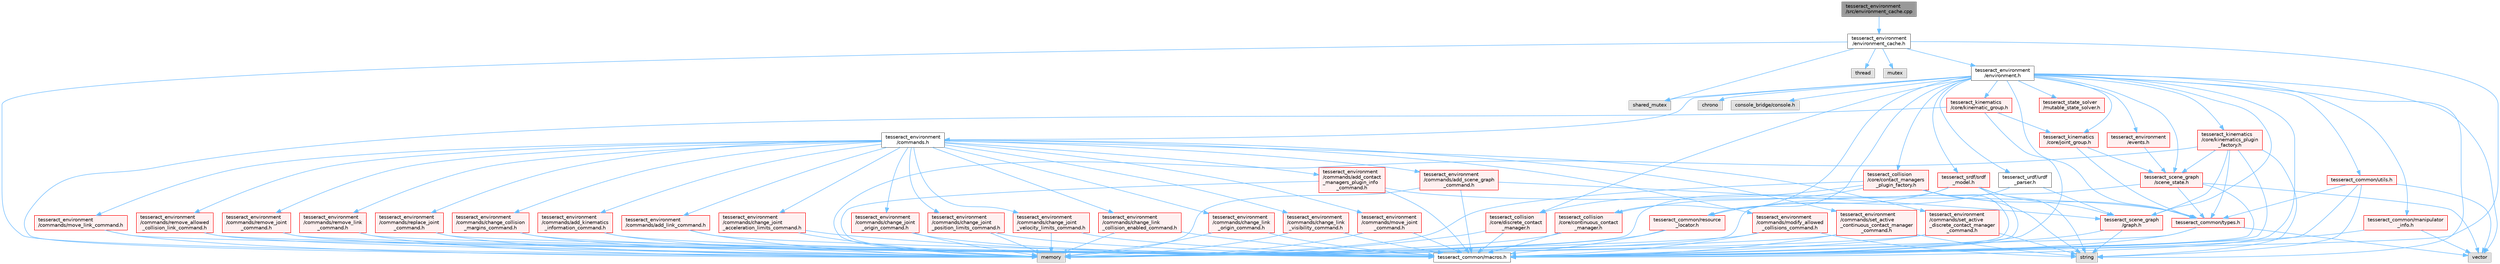 digraph "tesseract_environment/src/environment_cache.cpp"
{
 // LATEX_PDF_SIZE
  bgcolor="transparent";
  edge [fontname=Helvetica,fontsize=10,labelfontname=Helvetica,labelfontsize=10];
  node [fontname=Helvetica,fontsize=10,shape=box,height=0.2,width=0.4];
  Node1 [label="tesseract_environment\l/src/environment_cache.cpp",height=0.2,width=0.4,color="gray40", fillcolor="grey60", style="filled", fontcolor="black",tooltip="Default environment cache."];
  Node1 -> Node2 [color="steelblue1",style="solid"];
  Node2 [label="tesseract_environment\l/environment_cache.h",height=0.2,width=0.4,color="grey40", fillcolor="white", style="filled",URL="$d0/df2/environment__cache_8h.html",tooltip="A environment cache."];
  Node2 -> Node3 [color="steelblue1",style="solid"];
  Node3 [label="tesseract_common/macros.h",height=0.2,width=0.4,color="grey40", fillcolor="white", style="filled",URL="$de/d3c/macros_8h.html",tooltip="Common Tesseract Macros."];
  Node2 -> Node4 [color="steelblue1",style="solid"];
  Node4 [label="memory",height=0.2,width=0.4,color="grey60", fillcolor="#E0E0E0", style="filled",tooltip=" "];
  Node2 -> Node5 [color="steelblue1",style="solid"];
  Node5 [label="thread",height=0.2,width=0.4,color="grey60", fillcolor="#E0E0E0", style="filled",tooltip=" "];
  Node2 -> Node6 [color="steelblue1",style="solid"];
  Node6 [label="mutex",height=0.2,width=0.4,color="grey60", fillcolor="#E0E0E0", style="filled",tooltip=" "];
  Node2 -> Node7 [color="steelblue1",style="solid"];
  Node7 [label="shared_mutex",height=0.2,width=0.4,color="grey60", fillcolor="#E0E0E0", style="filled",tooltip=" "];
  Node2 -> Node8 [color="steelblue1",style="solid"];
  Node8 [label="tesseract_environment\l/environment.h",height=0.2,width=0.4,color="grey40", fillcolor="white", style="filled",URL="$de/d26/environment_8h.html",tooltip=" "];
  Node8 -> Node3 [color="steelblue1",style="solid"];
  Node8 -> Node9 [color="steelblue1",style="solid"];
  Node9 [label="vector",height=0.2,width=0.4,color="grey60", fillcolor="#E0E0E0", style="filled",tooltip=" "];
  Node8 -> Node10 [color="steelblue1",style="solid"];
  Node10 [label="string",height=0.2,width=0.4,color="grey60", fillcolor="#E0E0E0", style="filled",tooltip=" "];
  Node8 -> Node7 [color="steelblue1",style="solid"];
  Node8 -> Node11 [color="steelblue1",style="solid"];
  Node11 [label="chrono",height=0.2,width=0.4,color="grey60", fillcolor="#E0E0E0", style="filled",tooltip=" "];
  Node8 -> Node12 [color="steelblue1",style="solid"];
  Node12 [label="console_bridge/console.h",height=0.2,width=0.4,color="grey60", fillcolor="#E0E0E0", style="filled",tooltip=" "];
  Node8 -> Node13 [color="steelblue1",style="solid"];
  Node13 [label="tesseract_environment\l/commands.h",height=0.2,width=0.4,color="grey40", fillcolor="white", style="filled",URL="$d5/d90/commands_8h.html",tooltip="This contains classes for recording operations applied to the environment for tracking changes...."];
  Node13 -> Node14 [color="steelblue1",style="solid"];
  Node14 [label="tesseract_environment\l/commands/add_contact\l_managers_plugin_info\l_command.h",height=0.2,width=0.4,color="red", fillcolor="#FFF0F0", style="filled",URL="$db/d41/add__contact__managers__plugin__info__command_8h.html",tooltip="Used to add contact managers plugin info to the environment."];
  Node14 -> Node3 [color="steelblue1",style="solid"];
  Node14 -> Node4 [color="steelblue1",style="solid"];
  Node14 -> Node17 [color="steelblue1",style="solid"];
  Node17 [label="tesseract_common/types.h",height=0.2,width=0.4,color="red", fillcolor="#FFF0F0", style="filled",URL="$dd/ddb/tesseract__common_2include_2tesseract__common_2types_8h.html",tooltip="Common Tesseract Types."];
  Node17 -> Node3 [color="steelblue1",style="solid"];
  Node17 -> Node9 [color="steelblue1",style="solid"];
  Node17 -> Node4 [color="steelblue1",style="solid"];
  Node13 -> Node28 [color="steelblue1",style="solid"];
  Node28 [label="tesseract_environment\l/commands/add_link_command.h",height=0.2,width=0.4,color="red", fillcolor="#FFF0F0", style="filled",URL="$da/db7/add__link__command_8h.html",tooltip="Used to add link and joint to environment."];
  Node28 -> Node3 [color="steelblue1",style="solid"];
  Node28 -> Node4 [color="steelblue1",style="solid"];
  Node13 -> Node33 [color="steelblue1",style="solid"];
  Node33 [label="tesseract_environment\l/commands/add_kinematics\l_information_command.h",height=0.2,width=0.4,color="red", fillcolor="#FFF0F0", style="filled",URL="$d6/d07/add__kinematics__information__command_8h.html",tooltip="Used to kinematics information to the environment."];
  Node33 -> Node3 [color="steelblue1",style="solid"];
  Node33 -> Node4 [color="steelblue1",style="solid"];
  Node13 -> Node44 [color="steelblue1",style="solid"];
  Node44 [label="tesseract_environment\l/commands/add_scene_graph\l_command.h",height=0.2,width=0.4,color="red", fillcolor="#FFF0F0", style="filled",URL="$df/ddd/add__scene__graph__command_8h.html",tooltip="Used to add scene graph to the environment."];
  Node44 -> Node3 [color="steelblue1",style="solid"];
  Node44 -> Node4 [color="steelblue1",style="solid"];
  Node44 -> Node45 [color="steelblue1",style="solid"];
  Node45 [label="tesseract_scene_graph\l/graph.h",height=0.2,width=0.4,color="red", fillcolor="#FFF0F0", style="filled",URL="$d6/df3/graph_8h.html",tooltip="A basic scene graph using boost."];
  Node45 -> Node3 [color="steelblue1",style="solid"];
  Node45 -> Node10 [color="steelblue1",style="solid"];
  Node13 -> Node52 [color="steelblue1",style="solid"];
  Node52 [label="tesseract_environment\l/commands/change_joint\l_acceleration_limits_command.h",height=0.2,width=0.4,color="red", fillcolor="#FFF0F0", style="filled",URL="$da/d98/change__joint__acceleration__limits__command_8h.html",tooltip="Used to change a joints acceleration limits in environment."];
  Node52 -> Node3 [color="steelblue1",style="solid"];
  Node52 -> Node4 [color="steelblue1",style="solid"];
  Node13 -> Node55 [color="steelblue1",style="solid"];
  Node55 [label="tesseract_environment\l/commands/change_joint\l_origin_command.h",height=0.2,width=0.4,color="red", fillcolor="#FFF0F0", style="filled",URL="$df/dd7/change__joint__origin__command_8h.html",tooltip="Used to change a joints origin in environment."];
  Node55 -> Node3 [color="steelblue1",style="solid"];
  Node55 -> Node4 [color="steelblue1",style="solid"];
  Node13 -> Node56 [color="steelblue1",style="solid"];
  Node56 [label="tesseract_environment\l/commands/change_joint\l_position_limits_command.h",height=0.2,width=0.4,color="red", fillcolor="#FFF0F0", style="filled",URL="$de/dbe/change__joint__position__limits__command_8h.html",tooltip="Used to change a joints position limits in environment."];
  Node56 -> Node3 [color="steelblue1",style="solid"];
  Node56 -> Node4 [color="steelblue1",style="solid"];
  Node13 -> Node57 [color="steelblue1",style="solid"];
  Node57 [label="tesseract_environment\l/commands/change_joint\l_velocity_limits_command.h",height=0.2,width=0.4,color="red", fillcolor="#FFF0F0", style="filled",URL="$d8/dcb/change__joint__velocity__limits__command_8h.html",tooltip="Used to change a joints velocity limits in environment."];
  Node57 -> Node3 [color="steelblue1",style="solid"];
  Node57 -> Node4 [color="steelblue1",style="solid"];
  Node13 -> Node58 [color="steelblue1",style="solid"];
  Node58 [label="tesseract_environment\l/commands/change_link\l_collision_enabled_command.h",height=0.2,width=0.4,color="red", fillcolor="#FFF0F0", style="filled",URL="$de/d30/change__link__collision__enabled__command_8h.html",tooltip="Used to change a links collision enabled in environment."];
  Node58 -> Node3 [color="steelblue1",style="solid"];
  Node58 -> Node4 [color="steelblue1",style="solid"];
  Node13 -> Node59 [color="steelblue1",style="solid"];
  Node59 [label="tesseract_environment\l/commands/change_link\l_origin_command.h",height=0.2,width=0.4,color="red", fillcolor="#FFF0F0", style="filled",URL="$db/d87/change__link__origin__command_8h.html",tooltip="Used to change a links origin in environment."];
  Node59 -> Node3 [color="steelblue1",style="solid"];
  Node59 -> Node4 [color="steelblue1",style="solid"];
  Node13 -> Node60 [color="steelblue1",style="solid"];
  Node60 [label="tesseract_environment\l/commands/change_link\l_visibility_command.h",height=0.2,width=0.4,color="red", fillcolor="#FFF0F0", style="filled",URL="$d8/d76/change__link__visibility__command_8h.html",tooltip="Used to change a links visibility in environment."];
  Node60 -> Node3 [color="steelblue1",style="solid"];
  Node60 -> Node4 [color="steelblue1",style="solid"];
  Node13 -> Node61 [color="steelblue1",style="solid"];
  Node61 [label="tesseract_environment\l/commands/modify_allowed\l_collisions_command.h",height=0.2,width=0.4,color="red", fillcolor="#FFF0F0", style="filled",URL="$d3/d7d/modify__allowed__collisions__command_8h.html",tooltip=" "];
  Node61 -> Node3 [color="steelblue1",style="solid"];
  Node61 -> Node4 [color="steelblue1",style="solid"];
  Node61 -> Node10 [color="steelblue1",style="solid"];
  Node13 -> Node62 [color="steelblue1",style="solid"];
  Node62 [label="tesseract_environment\l/commands/move_joint\l_command.h",height=0.2,width=0.4,color="red", fillcolor="#FFF0F0", style="filled",URL="$dd/dbd/move__joint__command_8h.html",tooltip="Used to move joint in environment."];
  Node62 -> Node3 [color="steelblue1",style="solid"];
  Node62 -> Node4 [color="steelblue1",style="solid"];
  Node13 -> Node63 [color="steelblue1",style="solid"];
  Node63 [label="tesseract_environment\l/commands/move_link_command.h",height=0.2,width=0.4,color="red", fillcolor="#FFF0F0", style="filled",URL="$db/ddd/move__link__command_8h.html",tooltip="Used to move link in environment."];
  Node63 -> Node3 [color="steelblue1",style="solid"];
  Node63 -> Node4 [color="steelblue1",style="solid"];
  Node13 -> Node64 [color="steelblue1",style="solid"];
  Node64 [label="tesseract_environment\l/commands/remove_allowed\l_collision_link_command.h",height=0.2,width=0.4,color="red", fillcolor="#FFF0F0", style="filled",URL="$d0/dfb/remove__allowed__collision__link__command_8h.html",tooltip=" "];
  Node64 -> Node3 [color="steelblue1",style="solid"];
  Node64 -> Node4 [color="steelblue1",style="solid"];
  Node13 -> Node65 [color="steelblue1",style="solid"];
  Node65 [label="tesseract_environment\l/commands/remove_joint\l_command.h",height=0.2,width=0.4,color="red", fillcolor="#FFF0F0", style="filled",URL="$dd/d36/remove__joint__command_8h.html",tooltip="Used to remove joint from environment."];
  Node65 -> Node3 [color="steelblue1",style="solid"];
  Node65 -> Node4 [color="steelblue1",style="solid"];
  Node13 -> Node66 [color="steelblue1",style="solid"];
  Node66 [label="tesseract_environment\l/commands/remove_link\l_command.h",height=0.2,width=0.4,color="red", fillcolor="#FFF0F0", style="filled",URL="$db/dfb/remove__link__command_8h.html",tooltip="Used to remove link from environment."];
  Node66 -> Node3 [color="steelblue1",style="solid"];
  Node66 -> Node4 [color="steelblue1",style="solid"];
  Node13 -> Node67 [color="steelblue1",style="solid"];
  Node67 [label="tesseract_environment\l/commands/replace_joint\l_command.h",height=0.2,width=0.4,color="red", fillcolor="#FFF0F0", style="filled",URL="$d7/d35/replace__joint__command_8h.html",tooltip="Used to replace joint in environment."];
  Node67 -> Node3 [color="steelblue1",style="solid"];
  Node67 -> Node4 [color="steelblue1",style="solid"];
  Node13 -> Node68 [color="steelblue1",style="solid"];
  Node68 [label="tesseract_environment\l/commands/change_collision\l_margins_command.h",height=0.2,width=0.4,color="red", fillcolor="#FFF0F0", style="filled",URL="$d7/d59/change__collision__margins__command_8h.html",tooltip=" "];
  Node68 -> Node3 [color="steelblue1",style="solid"];
  Node68 -> Node4 [color="steelblue1",style="solid"];
  Node13 -> Node70 [color="steelblue1",style="solid"];
  Node70 [label="tesseract_environment\l/commands/set_active\l_continuous_contact_manager\l_command.h",height=0.2,width=0.4,color="red", fillcolor="#FFF0F0", style="filled",URL="$d8/df9/set__active__continuous__contact__manager__command_8h.html",tooltip="Used to set the active continuous contact manager for the environment."];
  Node70 -> Node3 [color="steelblue1",style="solid"];
  Node70 -> Node4 [color="steelblue1",style="solid"];
  Node70 -> Node10 [color="steelblue1",style="solid"];
  Node13 -> Node71 [color="steelblue1",style="solid"];
  Node71 [label="tesseract_environment\l/commands/set_active\l_discrete_contact_manager\l_command.h",height=0.2,width=0.4,color="red", fillcolor="#FFF0F0", style="filled",URL="$dd/d8a/set__active__discrete__contact__manager__command_8h.html",tooltip="Used to set the active discrete contact manager for the environment."];
  Node71 -> Node3 [color="steelblue1",style="solid"];
  Node71 -> Node4 [color="steelblue1",style="solid"];
  Node71 -> Node10 [color="steelblue1",style="solid"];
  Node8 -> Node72 [color="steelblue1",style="solid"];
  Node72 [label="tesseract_environment\l/events.h",height=0.2,width=0.4,color="red", fillcolor="#FFF0F0", style="filled",URL="$db/dd2/events_8h.html",tooltip="Tesseract Events."];
  Node72 -> Node73 [color="steelblue1",style="solid"];
  Node73 [label="tesseract_scene_graph\l/scene_state.h",height=0.2,width=0.4,color="red", fillcolor="#FFF0F0", style="filled",URL="$d7/dea/scene__state_8h.html",tooltip="This holds a state of the scene."];
  Node73 -> Node3 [color="steelblue1",style="solid"];
  Node73 -> Node9 [color="steelblue1",style="solid"];
  Node73 -> Node4 [color="steelblue1",style="solid"];
  Node73 -> Node17 [color="steelblue1",style="solid"];
  Node8 -> Node74 [color="steelblue1",style="solid"];
  Node74 [label="tesseract_collision\l/core/discrete_contact\l_manager.h",height=0.2,width=0.4,color="red", fillcolor="#FFF0F0", style="filled",URL="$db/d35/discrete__contact__manager_8h.html",tooltip="This is the discrete contact manager base class."];
  Node74 -> Node3 [color="steelblue1",style="solid"];
  Node74 -> Node4 [color="steelblue1",style="solid"];
  Node8 -> Node101 [color="steelblue1",style="solid"];
  Node101 [label="tesseract_collision\l/core/continuous_contact\l_manager.h",height=0.2,width=0.4,color="red", fillcolor="#FFF0F0", style="filled",URL="$d6/d0f/continuous__contact__manager_8h.html",tooltip="This is the continuous contact manager base class."];
  Node101 -> Node3 [color="steelblue1",style="solid"];
  Node101 -> Node4 [color="steelblue1",style="solid"];
  Node8 -> Node102 [color="steelblue1",style="solid"];
  Node102 [label="tesseract_collision\l/core/contact_managers\l_plugin_factory.h",height=0.2,width=0.4,color="red", fillcolor="#FFF0F0", style="filled",URL="$da/d56/contact__managers__plugin__factory_8h.html",tooltip="Factory for loading contact managers as plugins."];
  Node102 -> Node3 [color="steelblue1",style="solid"];
  Node102 -> Node10 [color="steelblue1",style="solid"];
  Node102 -> Node4 [color="steelblue1",style="solid"];
  Node102 -> Node74 [color="steelblue1",style="solid"];
  Node102 -> Node101 [color="steelblue1",style="solid"];
  Node102 -> Node17 [color="steelblue1",style="solid"];
  Node8 -> Node45 [color="steelblue1",style="solid"];
  Node8 -> Node73 [color="steelblue1",style="solid"];
  Node8 -> Node116 [color="steelblue1",style="solid"];
  Node116 [label="tesseract_state_solver\l/mutable_state_solver.h",height=0.2,width=0.4,color="red", fillcolor="#FFF0F0", style="filled",URL="$d3/d54/mutable__state__solver_8h.html",tooltip="Tesseract Scene Graph Mutable State Solver Interface ."];
  Node8 -> Node118 [color="steelblue1",style="solid"];
  Node118 [label="tesseract_urdf/urdf\l_parser.h",height=0.2,width=0.4,color="grey40", fillcolor="white", style="filled",URL="$d8/dec/urdf__parser_8h.html",tooltip="A urdf parser for tesseract."];
  Node118 -> Node45 [color="steelblue1",style="solid"];
  Node118 -> Node83 [color="steelblue1",style="solid"];
  Node83 [label="tesseract_common/resource\l_locator.h",height=0.2,width=0.4,color="red", fillcolor="#FFF0F0", style="filled",URL="$d3/d95/resource__locator_8h.html",tooltip="Locate and retrieve resource data."];
  Node83 -> Node3 [color="steelblue1",style="solid"];
  Node83 -> Node4 [color="steelblue1",style="solid"];
  Node8 -> Node119 [color="steelblue1",style="solid"];
  Node119 [label="tesseract_srdf/srdf\l_model.h",height=0.2,width=0.4,color="red", fillcolor="#FFF0F0", style="filled",URL="$d0/d42/srdf__model_8h.html",tooltip="Parse srdf xml."];
  Node119 -> Node3 [color="steelblue1",style="solid"];
  Node119 -> Node10 [color="steelblue1",style="solid"];
  Node119 -> Node4 [color="steelblue1",style="solid"];
  Node119 -> Node45 [color="steelblue1",style="solid"];
  Node119 -> Node83 [color="steelblue1",style="solid"];
  Node8 -> Node83 [color="steelblue1",style="solid"];
  Node8 -> Node120 [color="steelblue1",style="solid"];
  Node120 [label="tesseract_common/manipulator\l_info.h",height=0.2,width=0.4,color="red", fillcolor="#FFF0F0", style="filled",URL="$d5/df5/manipulator__info_8h.html",tooltip=" "];
  Node120 -> Node3 [color="steelblue1",style="solid"];
  Node120 -> Node9 [color="steelblue1",style="solid"];
  Node8 -> Node17 [color="steelblue1",style="solid"];
  Node8 -> Node36 [color="steelblue1",style="solid"];
  Node36 [label="tesseract_common/utils.h",height=0.2,width=0.4,color="red", fillcolor="#FFF0F0", style="filled",URL="$dc/d79/tesseract__common_2include_2tesseract__common_2utils_8h.html",tooltip="Common Tesseract Utility Functions."];
  Node36 -> Node3 [color="steelblue1",style="solid"];
  Node36 -> Node9 [color="steelblue1",style="solid"];
  Node36 -> Node10 [color="steelblue1",style="solid"];
  Node36 -> Node17 [color="steelblue1",style="solid"];
  Node8 -> Node121 [color="steelblue1",style="solid"];
  Node121 [label="tesseract_kinematics\l/core/joint_group.h",height=0.2,width=0.4,color="red", fillcolor="#FFF0F0", style="filled",URL="$db/d8d/joint__group_8h.html",tooltip="A joint group with forward kinematics, Jacobian, limits methods."];
  Node121 -> Node17 [color="steelblue1",style="solid"];
  Node121 -> Node73 [color="steelblue1",style="solid"];
  Node8 -> Node128 [color="steelblue1",style="solid"];
  Node128 [label="tesseract_kinematics\l/core/kinematic_group.h",height=0.2,width=0.4,color="red", fillcolor="#FFF0F0", style="filled",URL="$d4/d3a/kinematic__group_8h.html",tooltip="A kinematic group with forward and inverse kinematics methods."];
  Node128 -> Node3 [color="steelblue1",style="solid"];
  Node128 -> Node4 [color="steelblue1",style="solid"];
  Node128 -> Node121 [color="steelblue1",style="solid"];
  Node8 -> Node131 [color="steelblue1",style="solid"];
  Node131 [label="tesseract_kinematics\l/core/kinematics_plugin\l_factory.h",height=0.2,width=0.4,color="red", fillcolor="#FFF0F0", style="filled",URL="$d0/d3c/kinematics__plugin__factory_8h.html",tooltip="Kinematics Plugin Factory."];
  Node131 -> Node3 [color="steelblue1",style="solid"];
  Node131 -> Node10 [color="steelblue1",style="solid"];
  Node131 -> Node4 [color="steelblue1",style="solid"];
  Node131 -> Node45 [color="steelblue1",style="solid"];
  Node131 -> Node73 [color="steelblue1",style="solid"];
  Node131 -> Node17 [color="steelblue1",style="solid"];
}

